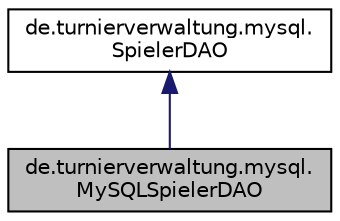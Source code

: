 digraph "de.turnierverwaltung.mysql.MySQLSpielerDAO"
{
  edge [fontname="Helvetica",fontsize="10",labelfontname="Helvetica",labelfontsize="10"];
  node [fontname="Helvetica",fontsize="10",shape=record];
  Node1 [label="de.turnierverwaltung.mysql.\lMySQLSpielerDAO",height=0.2,width=0.4,color="black", fillcolor="grey75", style="filled", fontcolor="black"];
  Node2 -> Node1 [dir="back",color="midnightblue",fontsize="10",style="solid",fontname="Helvetica"];
  Node2 [label="de.turnierverwaltung.mysql.\lSpielerDAO",height=0.2,width=0.4,color="black", fillcolor="white", style="filled",URL="$interfacede_1_1turnierverwaltung_1_1mysql_1_1_spieler_d_a_o.html"];
}
